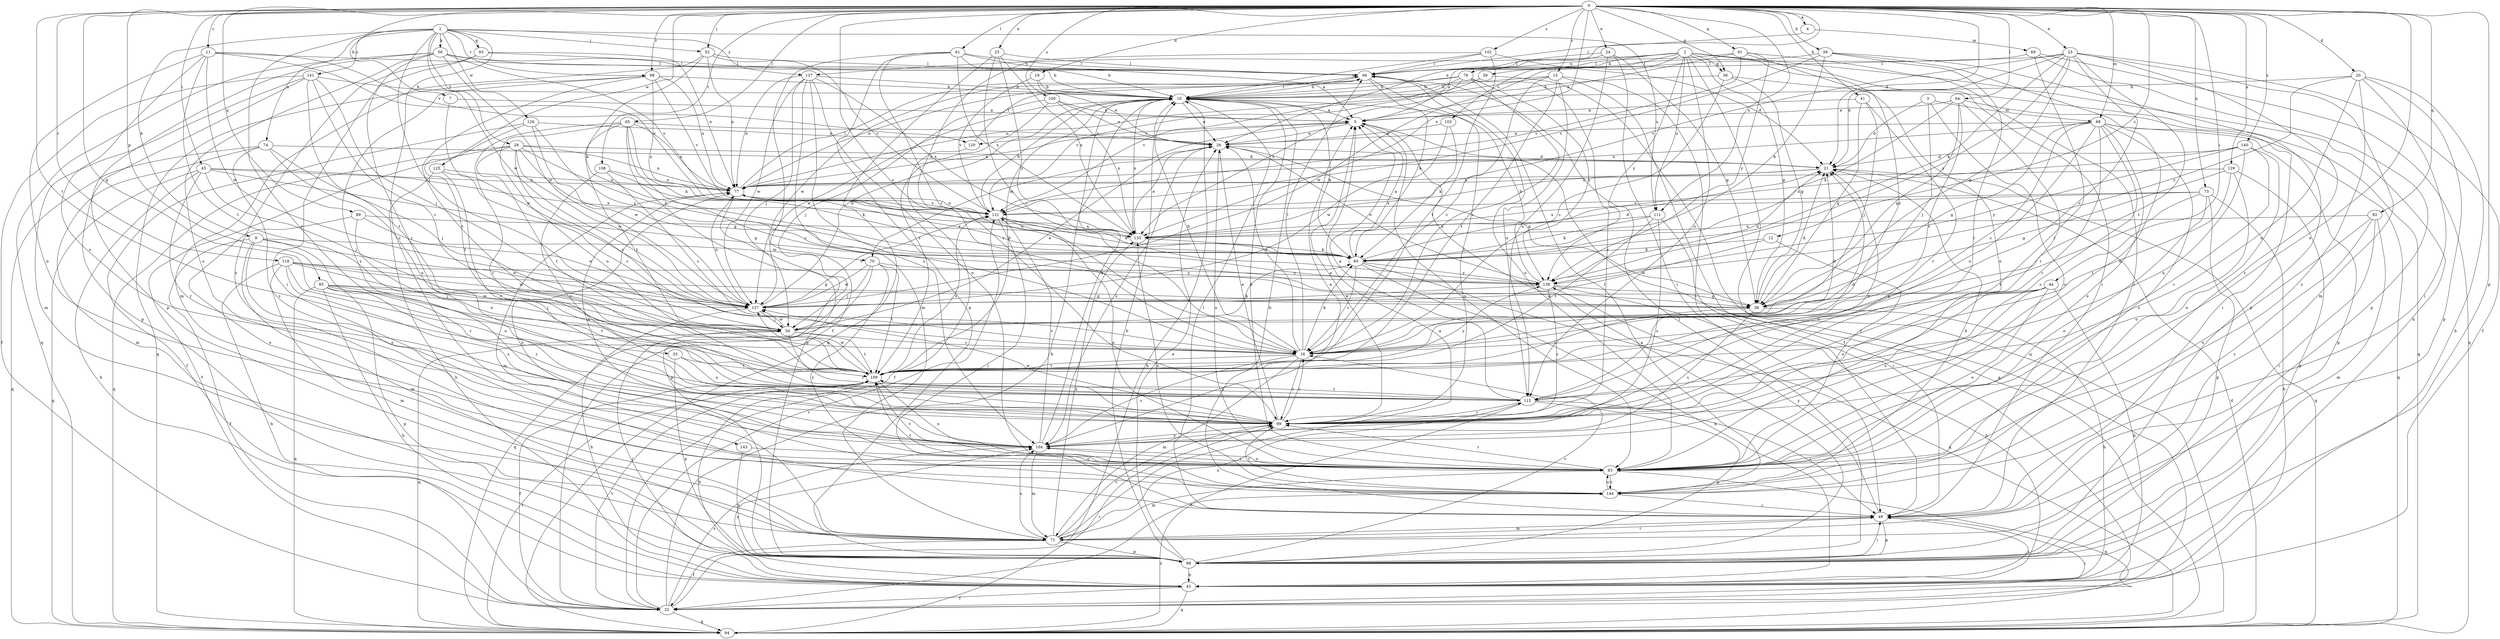 strict digraph  {
0;
1;
2;
3;
4;
5;
7;
9;
10;
11;
12;
15;
16;
19;
20;
21;
23;
24;
25;
26;
28;
32;
33;
36;
38;
39;
41;
43;
44;
45;
49;
52;
54;
56;
59;
60;
61;
64;
65;
66;
68;
69;
70;
71;
73;
74;
76;
77;
83;
85;
88;
89;
91;
92;
93;
94;
98;
99;
100;
102;
103;
104;
108;
109;
111;
115;
118;
120;
121;
125;
126;
127;
129;
133;
137;
138;
140;
141;
143;
144;
0 -> 4  [label=a];
0 -> 7  [label=b];
0 -> 11  [label=c];
0 -> 12  [label=c];
0 -> 15  [label=c];
0 -> 16  [label=c];
0 -> 19  [label=d];
0 -> 20  [label=d];
0 -> 21  [label=d];
0 -> 23  [label=e];
0 -> 24  [label=e];
0 -> 25  [label=e];
0 -> 26  [label=e];
0 -> 33  [label=g];
0 -> 36  [label=g];
0 -> 39  [label=h];
0 -> 41  [label=h];
0 -> 44  [label=i];
0 -> 45  [label=i];
0 -> 52  [label=j];
0 -> 61  [label=l];
0 -> 64  [label=l];
0 -> 65  [label=l];
0 -> 68  [label=m];
0 -> 73  [label=n];
0 -> 83  [label=o];
0 -> 85  [label=p];
0 -> 88  [label=p];
0 -> 89  [label=q];
0 -> 91  [label=q];
0 -> 92  [label=q];
0 -> 98  [label=r];
0 -> 100  [label=s];
0 -> 102  [label=s];
0 -> 108  [label=t];
0 -> 109  [label=t];
0 -> 111  [label=u];
0 -> 118  [label=v];
0 -> 125  [label=w];
0 -> 129  [label=x];
0 -> 133  [label=x];
0 -> 140  [label=z];
1 -> 9  [label=b];
1 -> 28  [label=f];
1 -> 52  [label=j];
1 -> 54  [label=j];
1 -> 56  [label=k];
1 -> 74  [label=n];
1 -> 93  [label=q];
1 -> 98  [label=r];
1 -> 99  [label=r];
1 -> 111  [label=u];
1 -> 126  [label=w];
1 -> 127  [label=w];
1 -> 137  [label=y];
1 -> 141  [label=z];
1 -> 143  [label=z];
2 -> 32  [label=f];
2 -> 36  [label=g];
2 -> 38  [label=g];
2 -> 43  [label=h];
2 -> 49  [label=i];
2 -> 59  [label=k];
2 -> 76  [label=n];
2 -> 83  [label=o];
2 -> 103  [label=s];
2 -> 111  [label=u];
2 -> 115  [label=u];
2 -> 127  [label=w];
2 -> 137  [label=y];
2 -> 138  [label=y];
3 -> 21  [label=d];
3 -> 54  [label=j];
3 -> 68  [label=m];
3 -> 83  [label=o];
4 -> 66  [label=l];
4 -> 69  [label=m];
5 -> 26  [label=e];
5 -> 70  [label=m];
5 -> 83  [label=o];
5 -> 120  [label=v];
7 -> 5  [label=a];
7 -> 127  [label=w];
9 -> 32  [label=f];
9 -> 70  [label=m];
9 -> 71  [label=m];
9 -> 99  [label=r];
9 -> 104  [label=s];
9 -> 127  [label=w];
10 -> 5  [label=a];
10 -> 26  [label=e];
10 -> 49  [label=i];
10 -> 60  [label=k];
10 -> 66  [label=l];
10 -> 127  [label=w];
10 -> 133  [label=x];
11 -> 66  [label=l];
11 -> 83  [label=o];
11 -> 104  [label=s];
11 -> 109  [label=t];
11 -> 120  [label=v];
11 -> 121  [label=v];
11 -> 127  [label=w];
12 -> 60  [label=k];
12 -> 83  [label=o];
12 -> 127  [label=w];
15 -> 10  [label=b];
15 -> 16  [label=c];
15 -> 32  [label=f];
15 -> 49  [label=i];
15 -> 109  [label=t];
15 -> 115  [label=u];
15 -> 121  [label=v];
16 -> 10  [label=b];
16 -> 21  [label=d];
16 -> 26  [label=e];
16 -> 60  [label=k];
16 -> 66  [label=l];
16 -> 71  [label=m];
16 -> 99  [label=r];
16 -> 104  [label=s];
16 -> 109  [label=t];
19 -> 10  [label=b];
19 -> 26  [label=e];
19 -> 121  [label=v];
20 -> 10  [label=b];
20 -> 43  [label=h];
20 -> 49  [label=i];
20 -> 88  [label=p];
20 -> 115  [label=u];
20 -> 138  [label=y];
20 -> 144  [label=z];
21 -> 77  [label=n];
21 -> 94  [label=q];
21 -> 133  [label=x];
23 -> 16  [label=c];
23 -> 21  [label=d];
23 -> 32  [label=f];
23 -> 38  [label=g];
23 -> 60  [label=k];
23 -> 66  [label=l];
23 -> 71  [label=m];
23 -> 109  [label=t];
23 -> 121  [label=v];
23 -> 138  [label=y];
23 -> 144  [label=z];
24 -> 5  [label=a];
24 -> 38  [label=g];
24 -> 49  [label=i];
24 -> 66  [label=l];
24 -> 115  [label=u];
25 -> 16  [label=c];
25 -> 66  [label=l];
25 -> 94  [label=q];
25 -> 133  [label=x];
25 -> 138  [label=y];
26 -> 21  [label=d];
26 -> 38  [label=g];
26 -> 83  [label=o];
26 -> 104  [label=s];
28 -> 16  [label=c];
28 -> 21  [label=d];
28 -> 32  [label=f];
28 -> 38  [label=g];
28 -> 60  [label=k];
28 -> 77  [label=n];
28 -> 94  [label=q];
28 -> 109  [label=t];
28 -> 127  [label=w];
32 -> 10  [label=b];
32 -> 49  [label=i];
32 -> 94  [label=q];
32 -> 99  [label=r];
32 -> 104  [label=s];
32 -> 109  [label=t];
32 -> 121  [label=v];
33 -> 88  [label=p];
33 -> 109  [label=t];
33 -> 115  [label=u];
36 -> 10  [label=b];
36 -> 16  [label=c];
36 -> 38  [label=g];
36 -> 94  [label=q];
38 -> 21  [label=d];
38 -> 43  [label=h];
38 -> 104  [label=s];
38 -> 109  [label=t];
39 -> 60  [label=k];
39 -> 66  [label=l];
39 -> 83  [label=o];
39 -> 88  [label=p];
39 -> 99  [label=r];
39 -> 121  [label=v];
41 -> 5  [label=a];
41 -> 38  [label=g];
41 -> 54  [label=j];
41 -> 99  [label=r];
43 -> 32  [label=f];
43 -> 49  [label=i];
43 -> 54  [label=j];
43 -> 94  [label=q];
43 -> 104  [label=s];
44 -> 16  [label=c];
44 -> 38  [label=g];
44 -> 43  [label=h];
44 -> 83  [label=o];
44 -> 104  [label=s];
44 -> 127  [label=w];
45 -> 38  [label=g];
45 -> 43  [label=h];
45 -> 54  [label=j];
45 -> 77  [label=n];
45 -> 94  [label=q];
45 -> 99  [label=r];
45 -> 133  [label=x];
49 -> 10  [label=b];
49 -> 71  [label=m];
49 -> 88  [label=p];
49 -> 138  [label=y];
52 -> 60  [label=k];
52 -> 66  [label=l];
52 -> 71  [label=m];
52 -> 77  [label=n];
52 -> 121  [label=v];
54 -> 16  [label=c];
54 -> 26  [label=e];
54 -> 60  [label=k];
54 -> 94  [label=q];
54 -> 99  [label=r];
54 -> 109  [label=t];
54 -> 127  [label=w];
56 -> 10  [label=b];
56 -> 66  [label=l];
56 -> 83  [label=o];
56 -> 88  [label=p];
56 -> 94  [label=q];
56 -> 99  [label=r];
56 -> 121  [label=v];
56 -> 127  [label=w];
59 -> 10  [label=b];
59 -> 77  [label=n];
59 -> 94  [label=q];
60 -> 5  [label=a];
60 -> 16  [label=c];
60 -> 21  [label=d];
60 -> 43  [label=h];
60 -> 77  [label=n];
60 -> 94  [label=q];
60 -> 138  [label=y];
61 -> 5  [label=a];
61 -> 10  [label=b];
61 -> 16  [label=c];
61 -> 32  [label=f];
61 -> 66  [label=l];
61 -> 88  [label=p];
61 -> 133  [label=x];
64 -> 5  [label=a];
64 -> 16  [label=c];
64 -> 38  [label=g];
64 -> 49  [label=i];
64 -> 60  [label=k];
64 -> 99  [label=r];
65 -> 16  [label=c];
65 -> 26  [label=e];
65 -> 60  [label=k];
65 -> 77  [label=n];
65 -> 88  [label=p];
65 -> 99  [label=r];
65 -> 109  [label=t];
65 -> 115  [label=u];
66 -> 10  [label=b];
66 -> 60  [label=k];
66 -> 83  [label=o];
66 -> 99  [label=r];
66 -> 127  [label=w];
68 -> 16  [label=c];
68 -> 26  [label=e];
68 -> 38  [label=g];
68 -> 77  [label=n];
68 -> 83  [label=o];
68 -> 88  [label=p];
68 -> 94  [label=q];
68 -> 99  [label=r];
68 -> 104  [label=s];
68 -> 115  [label=u];
68 -> 144  [label=z];
69 -> 66  [label=l];
69 -> 88  [label=p];
69 -> 94  [label=q];
69 -> 99  [label=r];
70 -> 54  [label=j];
70 -> 94  [label=q];
70 -> 109  [label=t];
70 -> 127  [label=w];
70 -> 138  [label=y];
70 -> 144  [label=z];
71 -> 5  [label=a];
71 -> 32  [label=f];
71 -> 49  [label=i];
71 -> 88  [label=p];
71 -> 99  [label=r];
71 -> 104  [label=s];
71 -> 115  [label=u];
71 -> 133  [label=x];
73 -> 43  [label=h];
73 -> 83  [label=o];
73 -> 88  [label=p];
73 -> 109  [label=t];
73 -> 121  [label=v];
73 -> 133  [label=x];
74 -> 21  [label=d];
74 -> 54  [label=j];
74 -> 71  [label=m];
74 -> 94  [label=q];
74 -> 104  [label=s];
74 -> 115  [label=u];
76 -> 10  [label=b];
76 -> 16  [label=c];
76 -> 77  [label=n];
76 -> 99  [label=r];
76 -> 121  [label=v];
76 -> 133  [label=x];
76 -> 138  [label=y];
77 -> 5  [label=a];
77 -> 66  [label=l];
77 -> 71  [label=m];
77 -> 88  [label=p];
77 -> 121  [label=v];
83 -> 10  [label=b];
83 -> 71  [label=m];
83 -> 94  [label=q];
83 -> 99  [label=r];
83 -> 104  [label=s];
83 -> 109  [label=t];
83 -> 144  [label=z];
85 -> 38  [label=g];
85 -> 43  [label=h];
85 -> 54  [label=j];
85 -> 88  [label=p];
85 -> 94  [label=q];
85 -> 99  [label=r];
85 -> 109  [label=t];
85 -> 127  [label=w];
88 -> 5  [label=a];
88 -> 10  [label=b];
88 -> 16  [label=c];
88 -> 26  [label=e];
88 -> 43  [label=h];
88 -> 49  [label=i];
88 -> 66  [label=l];
89 -> 83  [label=o];
89 -> 115  [label=u];
89 -> 127  [label=w];
89 -> 133  [label=x];
91 -> 5  [label=a];
91 -> 16  [label=c];
91 -> 49  [label=i];
91 -> 66  [label=l];
91 -> 121  [label=v];
91 -> 138  [label=y];
92 -> 49  [label=i];
92 -> 71  [label=m];
92 -> 83  [label=o];
92 -> 133  [label=x];
92 -> 144  [label=z];
93 -> 49  [label=i];
93 -> 66  [label=l];
93 -> 77  [label=n];
93 -> 144  [label=z];
94 -> 5  [label=a];
94 -> 10  [label=b];
94 -> 21  [label=d];
94 -> 109  [label=t];
94 -> 144  [label=z];
98 -> 10  [label=b];
98 -> 77  [label=n];
98 -> 94  [label=q];
98 -> 104  [label=s];
98 -> 109  [label=t];
98 -> 121  [label=v];
98 -> 133  [label=x];
99 -> 5  [label=a];
99 -> 16  [label=c];
99 -> 21  [label=d];
99 -> 26  [label=e];
99 -> 104  [label=s];
99 -> 127  [label=w];
100 -> 5  [label=a];
100 -> 26  [label=e];
100 -> 54  [label=j];
100 -> 109  [label=t];
100 -> 133  [label=x];
102 -> 10  [label=b];
102 -> 21  [label=d];
102 -> 66  [label=l];
102 -> 99  [label=r];
102 -> 109  [label=t];
103 -> 26  [label=e];
103 -> 60  [label=k];
103 -> 127  [label=w];
104 -> 5  [label=a];
104 -> 10  [label=b];
104 -> 71  [label=m];
104 -> 77  [label=n];
104 -> 83  [label=o];
104 -> 121  [label=v];
108 -> 16  [label=c];
108 -> 60  [label=k];
108 -> 77  [label=n];
108 -> 99  [label=r];
109 -> 10  [label=b];
109 -> 32  [label=f];
109 -> 43  [label=h];
109 -> 83  [label=o];
109 -> 115  [label=u];
109 -> 121  [label=v];
109 -> 127  [label=w];
109 -> 138  [label=y];
111 -> 49  [label=i];
111 -> 60  [label=k];
111 -> 104  [label=s];
111 -> 109  [label=t];
111 -> 133  [label=x];
115 -> 5  [label=a];
115 -> 21  [label=d];
115 -> 32  [label=f];
115 -> 49  [label=i];
115 -> 88  [label=p];
115 -> 99  [label=r];
115 -> 109  [label=t];
118 -> 38  [label=g];
118 -> 43  [label=h];
118 -> 54  [label=j];
118 -> 71  [label=m];
118 -> 104  [label=s];
118 -> 115  [label=u];
118 -> 127  [label=w];
118 -> 138  [label=y];
120 -> 32  [label=f];
120 -> 66  [label=l];
121 -> 10  [label=b];
121 -> 49  [label=i];
121 -> 60  [label=k];
121 -> 77  [label=n];
121 -> 83  [label=o];
121 -> 133  [label=x];
125 -> 16  [label=c];
125 -> 43  [label=h];
125 -> 77  [label=n];
125 -> 99  [label=r];
126 -> 26  [label=e];
126 -> 32  [label=f];
126 -> 109  [label=t];
126 -> 127  [label=w];
126 -> 138  [label=y];
127 -> 10  [label=b];
127 -> 43  [label=h];
127 -> 54  [label=j];
127 -> 77  [label=n];
127 -> 121  [label=v];
129 -> 38  [label=g];
129 -> 77  [label=n];
129 -> 83  [label=o];
129 -> 88  [label=p];
129 -> 109  [label=t];
133 -> 26  [label=e];
133 -> 60  [label=k];
137 -> 10  [label=b];
137 -> 54  [label=j];
137 -> 71  [label=m];
137 -> 77  [label=n];
137 -> 83  [label=o];
137 -> 104  [label=s];
137 -> 127  [label=w];
137 -> 133  [label=x];
138 -> 10  [label=b];
138 -> 21  [label=d];
138 -> 26  [label=e];
138 -> 38  [label=g];
138 -> 43  [label=h];
138 -> 99  [label=r];
138 -> 127  [label=w];
140 -> 21  [label=d];
140 -> 83  [label=o];
140 -> 99  [label=r];
140 -> 115  [label=u];
140 -> 133  [label=x];
140 -> 138  [label=y];
141 -> 10  [label=b];
141 -> 16  [label=c];
141 -> 32  [label=f];
141 -> 54  [label=j];
141 -> 71  [label=m];
141 -> 88  [label=p];
141 -> 109  [label=t];
143 -> 83  [label=o];
143 -> 88  [label=p];
144 -> 21  [label=d];
144 -> 49  [label=i];
144 -> 66  [label=l];
144 -> 77  [label=n];
144 -> 83  [label=o];
144 -> 99  [label=r];
144 -> 109  [label=t];
144 -> 133  [label=x];
}
